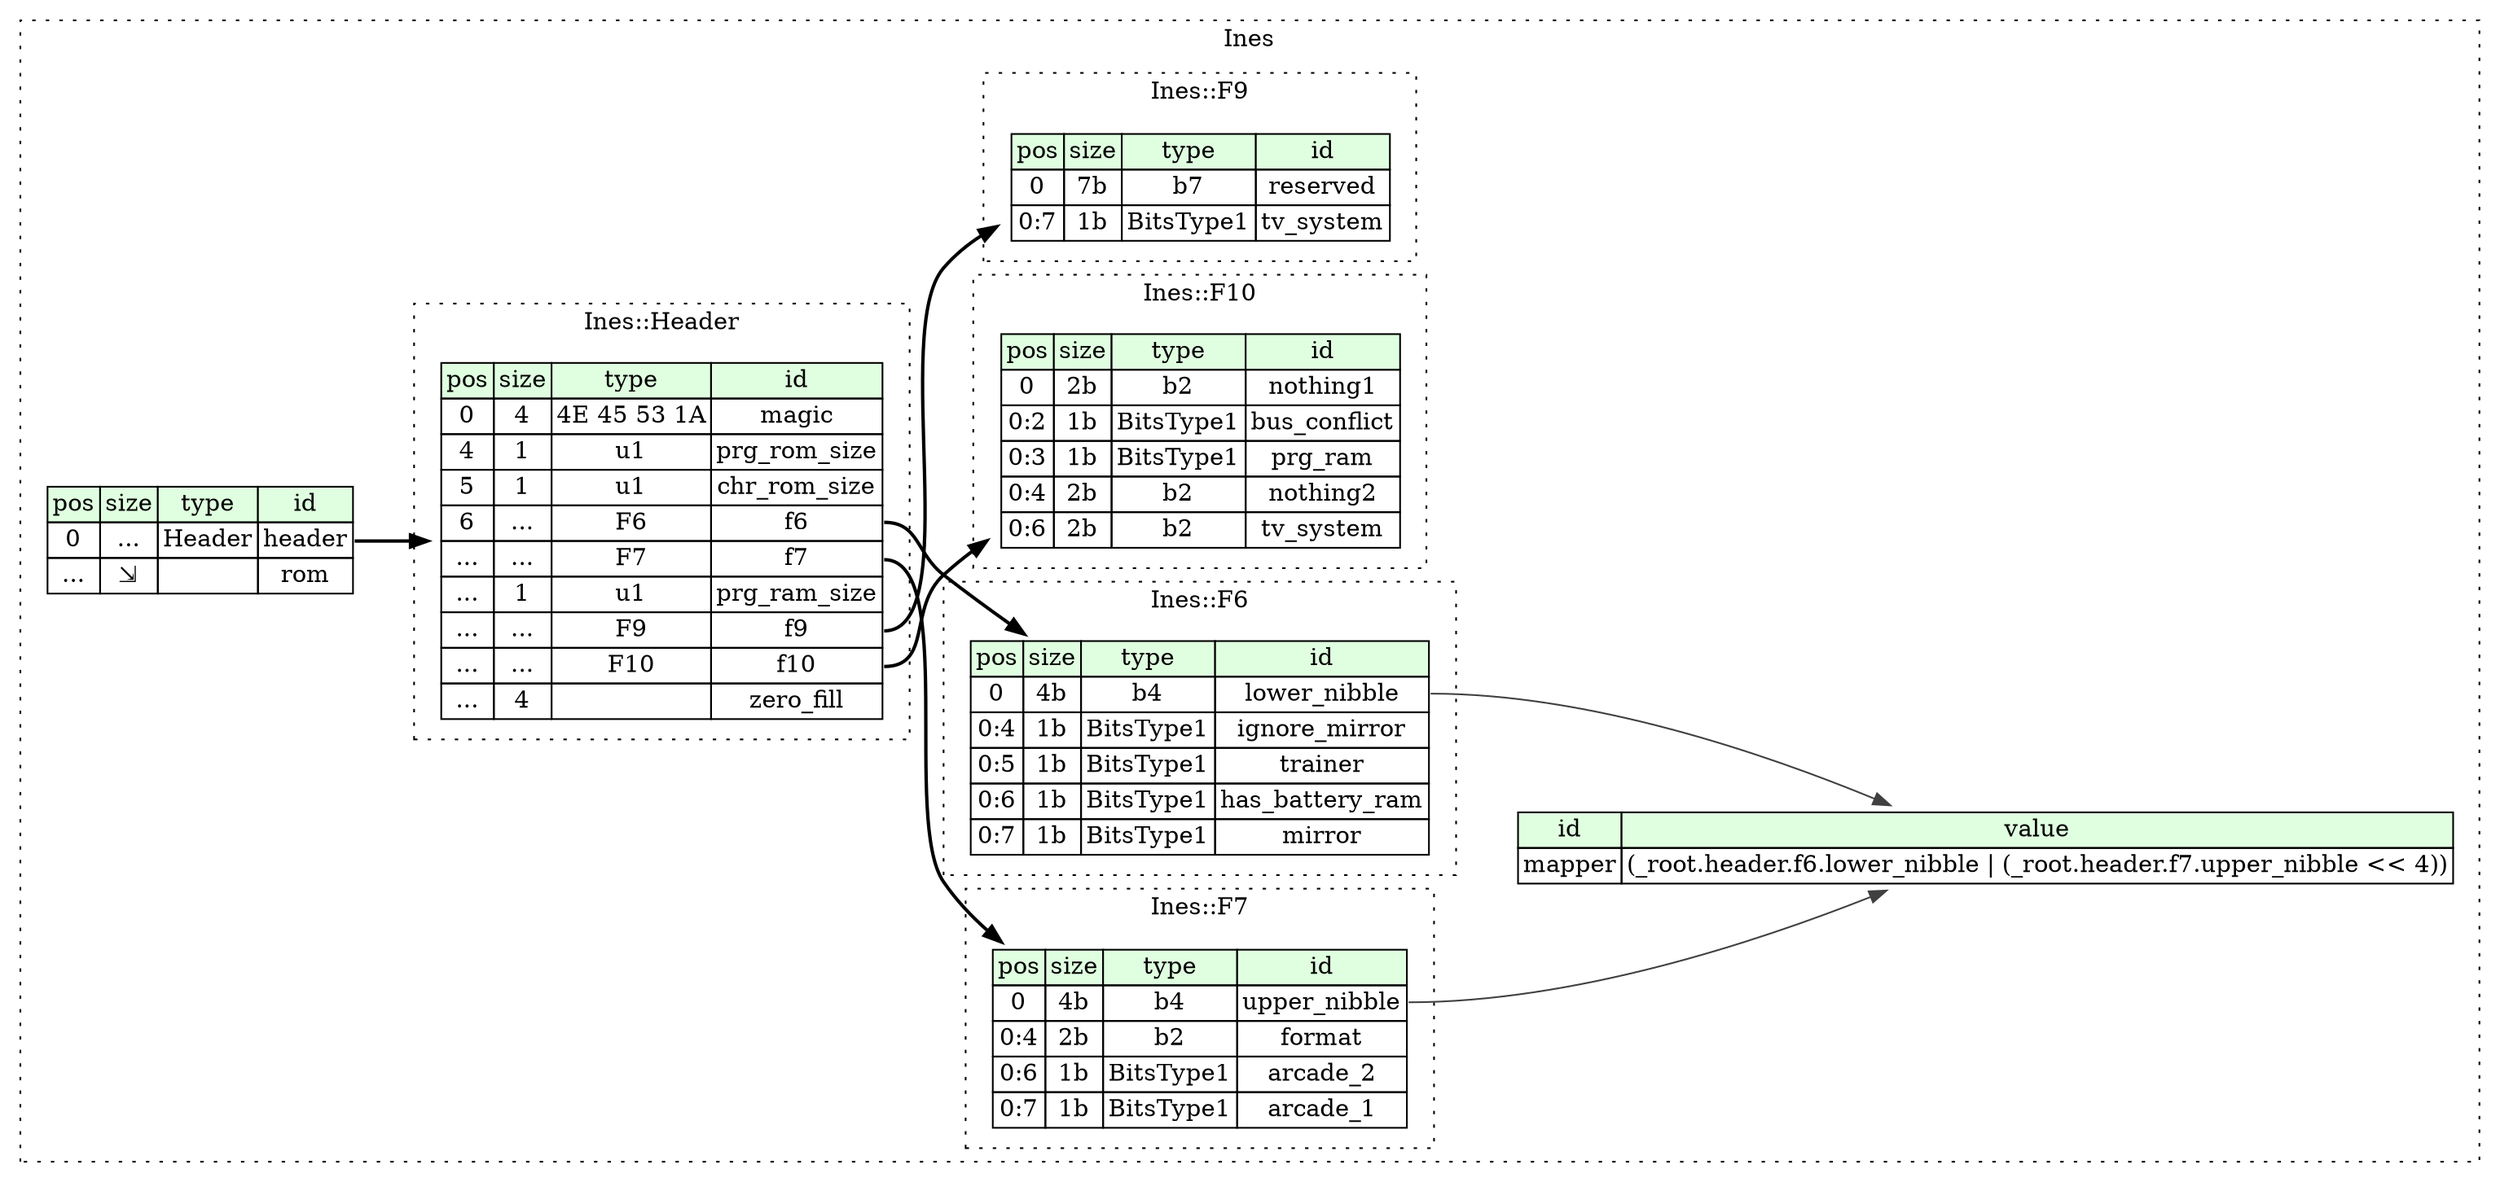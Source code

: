digraph {
	rankdir=LR;
	node [shape=plaintext];
	subgraph cluster__ines {
		label="Ines";
		graph[style=dotted];

		ines__seq [label=<<TABLE BORDER="0" CELLBORDER="1" CELLSPACING="0">
			<TR><TD BGCOLOR="#E0FFE0">pos</TD><TD BGCOLOR="#E0FFE0">size</TD><TD BGCOLOR="#E0FFE0">type</TD><TD BGCOLOR="#E0FFE0">id</TD></TR>
			<TR><TD PORT="header_pos">0</TD><TD PORT="header_size">...</TD><TD>Header</TD><TD PORT="header_type">header</TD></TR>
			<TR><TD PORT="rom_pos">...</TD><TD PORT="rom_size">⇲</TD><TD></TD><TD PORT="rom_type">rom</TD></TR>
		</TABLE>>];
		ines__inst__mapper [label=<<TABLE BORDER="0" CELLBORDER="1" CELLSPACING="0">
			<TR><TD BGCOLOR="#E0FFE0">id</TD><TD BGCOLOR="#E0FFE0">value</TD></TR>
			<TR><TD>mapper</TD><TD>(_root.header.f6.lower_nibble | (_root.header.f7.upper_nibble &lt;&lt; 4))</TD></TR>
		</TABLE>>];
		subgraph cluster__f7 {
			label="Ines::F7";
			graph[style=dotted];

			f7__seq [label=<<TABLE BORDER="0" CELLBORDER="1" CELLSPACING="0">
				<TR><TD BGCOLOR="#E0FFE0">pos</TD><TD BGCOLOR="#E0FFE0">size</TD><TD BGCOLOR="#E0FFE0">type</TD><TD BGCOLOR="#E0FFE0">id</TD></TR>
				<TR><TD PORT="upper_nibble_pos">0</TD><TD PORT="upper_nibble_size">4b</TD><TD>b4</TD><TD PORT="upper_nibble_type">upper_nibble</TD></TR>
				<TR><TD PORT="format_pos">0:4</TD><TD PORT="format_size">2b</TD><TD>b2</TD><TD PORT="format_type">format</TD></TR>
				<TR><TD PORT="arcade_2_pos">0:6</TD><TD PORT="arcade_2_size">1b</TD><TD>BitsType1</TD><TD PORT="arcade_2_type">arcade_2</TD></TR>
				<TR><TD PORT="arcade_1_pos">0:7</TD><TD PORT="arcade_1_size">1b</TD><TD>BitsType1</TD><TD PORT="arcade_1_type">arcade_1</TD></TR>
			</TABLE>>];
		}
		subgraph cluster__f6 {
			label="Ines::F6";
			graph[style=dotted];

			f6__seq [label=<<TABLE BORDER="0" CELLBORDER="1" CELLSPACING="0">
				<TR><TD BGCOLOR="#E0FFE0">pos</TD><TD BGCOLOR="#E0FFE0">size</TD><TD BGCOLOR="#E0FFE0">type</TD><TD BGCOLOR="#E0FFE0">id</TD></TR>
				<TR><TD PORT="lower_nibble_pos">0</TD><TD PORT="lower_nibble_size">4b</TD><TD>b4</TD><TD PORT="lower_nibble_type">lower_nibble</TD></TR>
				<TR><TD PORT="ignore_mirror_pos">0:4</TD><TD PORT="ignore_mirror_size">1b</TD><TD>BitsType1</TD><TD PORT="ignore_mirror_type">ignore_mirror</TD></TR>
				<TR><TD PORT="trainer_pos">0:5</TD><TD PORT="trainer_size">1b</TD><TD>BitsType1</TD><TD PORT="trainer_type">trainer</TD></TR>
				<TR><TD PORT="has_battery_ram_pos">0:6</TD><TD PORT="has_battery_ram_size">1b</TD><TD>BitsType1</TD><TD PORT="has_battery_ram_type">has_battery_ram</TD></TR>
				<TR><TD PORT="mirror_pos">0:7</TD><TD PORT="mirror_size">1b</TD><TD>BitsType1</TD><TD PORT="mirror_type">mirror</TD></TR>
			</TABLE>>];
		}
		subgraph cluster__f10 {
			label="Ines::F10";
			graph[style=dotted];

			f10__seq [label=<<TABLE BORDER="0" CELLBORDER="1" CELLSPACING="0">
				<TR><TD BGCOLOR="#E0FFE0">pos</TD><TD BGCOLOR="#E0FFE0">size</TD><TD BGCOLOR="#E0FFE0">type</TD><TD BGCOLOR="#E0FFE0">id</TD></TR>
				<TR><TD PORT="nothing1_pos">0</TD><TD PORT="nothing1_size">2b</TD><TD>b2</TD><TD PORT="nothing1_type">nothing1</TD></TR>
				<TR><TD PORT="bus_conflict_pos">0:2</TD><TD PORT="bus_conflict_size">1b</TD><TD>BitsType1</TD><TD PORT="bus_conflict_type">bus_conflict</TD></TR>
				<TR><TD PORT="prg_ram_pos">0:3</TD><TD PORT="prg_ram_size">1b</TD><TD>BitsType1</TD><TD PORT="prg_ram_type">prg_ram</TD></TR>
				<TR><TD PORT="nothing2_pos">0:4</TD><TD PORT="nothing2_size">2b</TD><TD>b2</TD><TD PORT="nothing2_type">nothing2</TD></TR>
				<TR><TD PORT="tv_system_pos">0:6</TD><TD PORT="tv_system_size">2b</TD><TD>b2</TD><TD PORT="tv_system_type">tv_system</TD></TR>
			</TABLE>>];
		}
		subgraph cluster__f9 {
			label="Ines::F9";
			graph[style=dotted];

			f9__seq [label=<<TABLE BORDER="0" CELLBORDER="1" CELLSPACING="0">
				<TR><TD BGCOLOR="#E0FFE0">pos</TD><TD BGCOLOR="#E0FFE0">size</TD><TD BGCOLOR="#E0FFE0">type</TD><TD BGCOLOR="#E0FFE0">id</TD></TR>
				<TR><TD PORT="reserved_pos">0</TD><TD PORT="reserved_size">7b</TD><TD>b7</TD><TD PORT="reserved_type">reserved</TD></TR>
				<TR><TD PORT="tv_system_pos">0:7</TD><TD PORT="tv_system_size">1b</TD><TD>BitsType1</TD><TD PORT="tv_system_type">tv_system</TD></TR>
			</TABLE>>];
		}
		subgraph cluster__header {
			label="Ines::Header";
			graph[style=dotted];

			header__seq [label=<<TABLE BORDER="0" CELLBORDER="1" CELLSPACING="0">
				<TR><TD BGCOLOR="#E0FFE0">pos</TD><TD BGCOLOR="#E0FFE0">size</TD><TD BGCOLOR="#E0FFE0">type</TD><TD BGCOLOR="#E0FFE0">id</TD></TR>
				<TR><TD PORT="magic_pos">0</TD><TD PORT="magic_size">4</TD><TD>4E 45 53 1A</TD><TD PORT="magic_type">magic</TD></TR>
				<TR><TD PORT="prg_rom_size_pos">4</TD><TD PORT="prg_rom_size_size">1</TD><TD>u1</TD><TD PORT="prg_rom_size_type">prg_rom_size</TD></TR>
				<TR><TD PORT="chr_rom_size_pos">5</TD><TD PORT="chr_rom_size_size">1</TD><TD>u1</TD><TD PORT="chr_rom_size_type">chr_rom_size</TD></TR>
				<TR><TD PORT="f6_pos">6</TD><TD PORT="f6_size">...</TD><TD>F6</TD><TD PORT="f6_type">f6</TD></TR>
				<TR><TD PORT="f7_pos">...</TD><TD PORT="f7_size">...</TD><TD>F7</TD><TD PORT="f7_type">f7</TD></TR>
				<TR><TD PORT="prg_ram_size_pos">...</TD><TD PORT="prg_ram_size_size">1</TD><TD>u1</TD><TD PORT="prg_ram_size_type">prg_ram_size</TD></TR>
				<TR><TD PORT="f9_pos">...</TD><TD PORT="f9_size">...</TD><TD>F9</TD><TD PORT="f9_type">f9</TD></TR>
				<TR><TD PORT="f10_pos">...</TD><TD PORT="f10_size">...</TD><TD>F10</TD><TD PORT="f10_type">f10</TD></TR>
				<TR><TD PORT="zero_fill_pos">...</TD><TD PORT="zero_fill_size">4</TD><TD></TD><TD PORT="zero_fill_type">zero_fill</TD></TR>
			</TABLE>>];
		}
	}
	ines__seq:header_type -> header__seq [style=bold];
	f6__seq:lower_nibble_type -> ines__inst__mapper [color="#404040"];
	f7__seq:upper_nibble_type -> ines__inst__mapper [color="#404040"];
	header__seq:f6_type -> f6__seq [style=bold];
	header__seq:f7_type -> f7__seq [style=bold];
	header__seq:f9_type -> f9__seq [style=bold];
	header__seq:f10_type -> f10__seq [style=bold];
}
